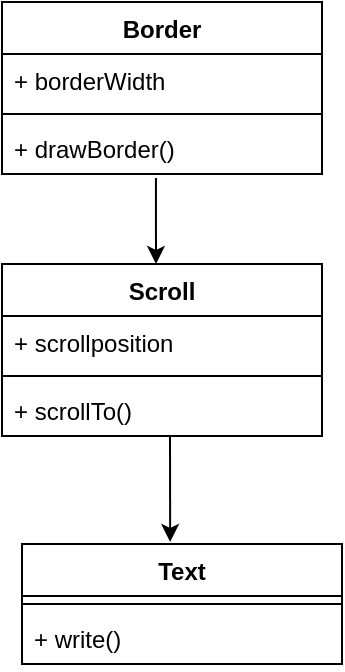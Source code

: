 <mxfile version="10.4.8" type="github"><diagram id="V-h-IKblnSd7DqKDMf-Q" name="Page-1"><mxGraphModel dx="775" dy="499" grid="1" gridSize="10" guides="1" tooltips="1" connect="1" arrows="1" fold="1" page="1" pageScale="1" pageWidth="3300" pageHeight="4681" math="0" shadow="0"><root><mxCell id="0"/><mxCell id="1" parent="0"/><mxCell id="FHjiiKFHTMLqNqiWI1fM-5" value="Border" style="swimlane;fontStyle=1;align=center;verticalAlign=top;childLayout=stackLayout;horizontal=1;startSize=26;horizontalStack=0;resizeParent=1;resizeParentMax=0;resizeLast=0;collapsible=1;marginBottom=0;" vertex="1" parent="1"><mxGeometry x="240" y="89" width="160" height="86" as="geometry"/></mxCell><mxCell id="FHjiiKFHTMLqNqiWI1fM-6" value="+ borderWidth" style="text;strokeColor=none;fillColor=none;align=left;verticalAlign=top;spacingLeft=4;spacingRight=4;overflow=hidden;rotatable=0;points=[[0,0.5],[1,0.5]];portConstraint=eastwest;" vertex="1" parent="FHjiiKFHTMLqNqiWI1fM-5"><mxGeometry y="26" width="160" height="26" as="geometry"/></mxCell><mxCell id="FHjiiKFHTMLqNqiWI1fM-7" value="" style="line;strokeWidth=1;fillColor=none;align=left;verticalAlign=middle;spacingTop=-1;spacingLeft=3;spacingRight=3;rotatable=0;labelPosition=right;points=[];portConstraint=eastwest;" vertex="1" parent="FHjiiKFHTMLqNqiWI1fM-5"><mxGeometry y="52" width="160" height="8" as="geometry"/></mxCell><mxCell id="FHjiiKFHTMLqNqiWI1fM-8" value="+ drawBorder()" style="text;strokeColor=none;fillColor=none;align=left;verticalAlign=top;spacingLeft=4;spacingRight=4;overflow=hidden;rotatable=0;points=[[0,0.5],[1,0.5]];portConstraint=eastwest;" vertex="1" parent="FHjiiKFHTMLqNqiWI1fM-5"><mxGeometry y="60" width="160" height="26" as="geometry"/></mxCell><mxCell id="FHjiiKFHTMLqNqiWI1fM-9" value="Scroll" style="swimlane;fontStyle=1;align=center;verticalAlign=top;childLayout=stackLayout;horizontal=1;startSize=26;horizontalStack=0;resizeParent=1;resizeParentMax=0;resizeLast=0;collapsible=1;marginBottom=0;" vertex="1" parent="1"><mxGeometry x="240" y="220" width="160" height="86" as="geometry"/></mxCell><mxCell id="FHjiiKFHTMLqNqiWI1fM-10" value="+ scrollposition" style="text;strokeColor=none;fillColor=none;align=left;verticalAlign=top;spacingLeft=4;spacingRight=4;overflow=hidden;rotatable=0;points=[[0,0.5],[1,0.5]];portConstraint=eastwest;" vertex="1" parent="FHjiiKFHTMLqNqiWI1fM-9"><mxGeometry y="26" width="160" height="26" as="geometry"/></mxCell><mxCell id="FHjiiKFHTMLqNqiWI1fM-11" value="" style="line;strokeWidth=1;fillColor=none;align=left;verticalAlign=middle;spacingTop=-1;spacingLeft=3;spacingRight=3;rotatable=0;labelPosition=right;points=[];portConstraint=eastwest;" vertex="1" parent="FHjiiKFHTMLqNqiWI1fM-9"><mxGeometry y="52" width="160" height="8" as="geometry"/></mxCell><mxCell id="FHjiiKFHTMLqNqiWI1fM-12" value="+ scrollTo()" style="text;strokeColor=none;fillColor=none;align=left;verticalAlign=top;spacingLeft=4;spacingRight=4;overflow=hidden;rotatable=0;points=[[0,0.5],[1,0.5]];portConstraint=eastwest;" vertex="1" parent="FHjiiKFHTMLqNqiWI1fM-9"><mxGeometry y="60" width="160" height="26" as="geometry"/></mxCell><mxCell id="FHjiiKFHTMLqNqiWI1fM-13" value="Text" style="swimlane;fontStyle=1;align=center;verticalAlign=top;childLayout=stackLayout;horizontal=1;startSize=26;horizontalStack=0;resizeParent=1;resizeParentMax=0;resizeLast=0;collapsible=1;marginBottom=0;" vertex="1" parent="1"><mxGeometry x="250" y="360" width="160" height="60" as="geometry"/></mxCell><mxCell id="FHjiiKFHTMLqNqiWI1fM-15" value="" style="line;strokeWidth=1;fillColor=none;align=left;verticalAlign=middle;spacingTop=-1;spacingLeft=3;spacingRight=3;rotatable=0;labelPosition=right;points=[];portConstraint=eastwest;" vertex="1" parent="FHjiiKFHTMLqNqiWI1fM-13"><mxGeometry y="26" width="160" height="8" as="geometry"/></mxCell><mxCell id="FHjiiKFHTMLqNqiWI1fM-16" value="+ write()" style="text;strokeColor=none;fillColor=none;align=left;verticalAlign=top;spacingLeft=4;spacingRight=4;overflow=hidden;rotatable=0;points=[[0,0.5],[1,0.5]];portConstraint=eastwest;" vertex="1" parent="FHjiiKFHTMLqNqiWI1fM-13"><mxGeometry y="34" width="160" height="26" as="geometry"/></mxCell><mxCell id="FHjiiKFHTMLqNqiWI1fM-17" value="" style="endArrow=classic;html=1;exitX=0.481;exitY=1.077;exitDx=0;exitDy=0;exitPerimeter=0;" edge="1" parent="1" source="FHjiiKFHTMLqNqiWI1fM-8"><mxGeometry width="50" height="50" relative="1" as="geometry"><mxPoint x="240" y="540" as="sourcePoint"/><mxPoint x="317" y="220" as="targetPoint"/></mxGeometry></mxCell><mxCell id="FHjiiKFHTMLqNqiWI1fM-18" value="" style="endArrow=classic;html=1;entryX=0.463;entryY=-0.017;entryDx=0;entryDy=0;entryPerimeter=0;exitX=0.525;exitY=1;exitDx=0;exitDy=0;exitPerimeter=0;" edge="1" parent="1" source="FHjiiKFHTMLqNqiWI1fM-12" target="FHjiiKFHTMLqNqiWI1fM-13"><mxGeometry width="50" height="50" relative="1" as="geometry"><mxPoint x="310" y="310" as="sourcePoint"/><mxPoint x="190" y="330" as="targetPoint"/></mxGeometry></mxCell></root></mxGraphModel></diagram></mxfile>